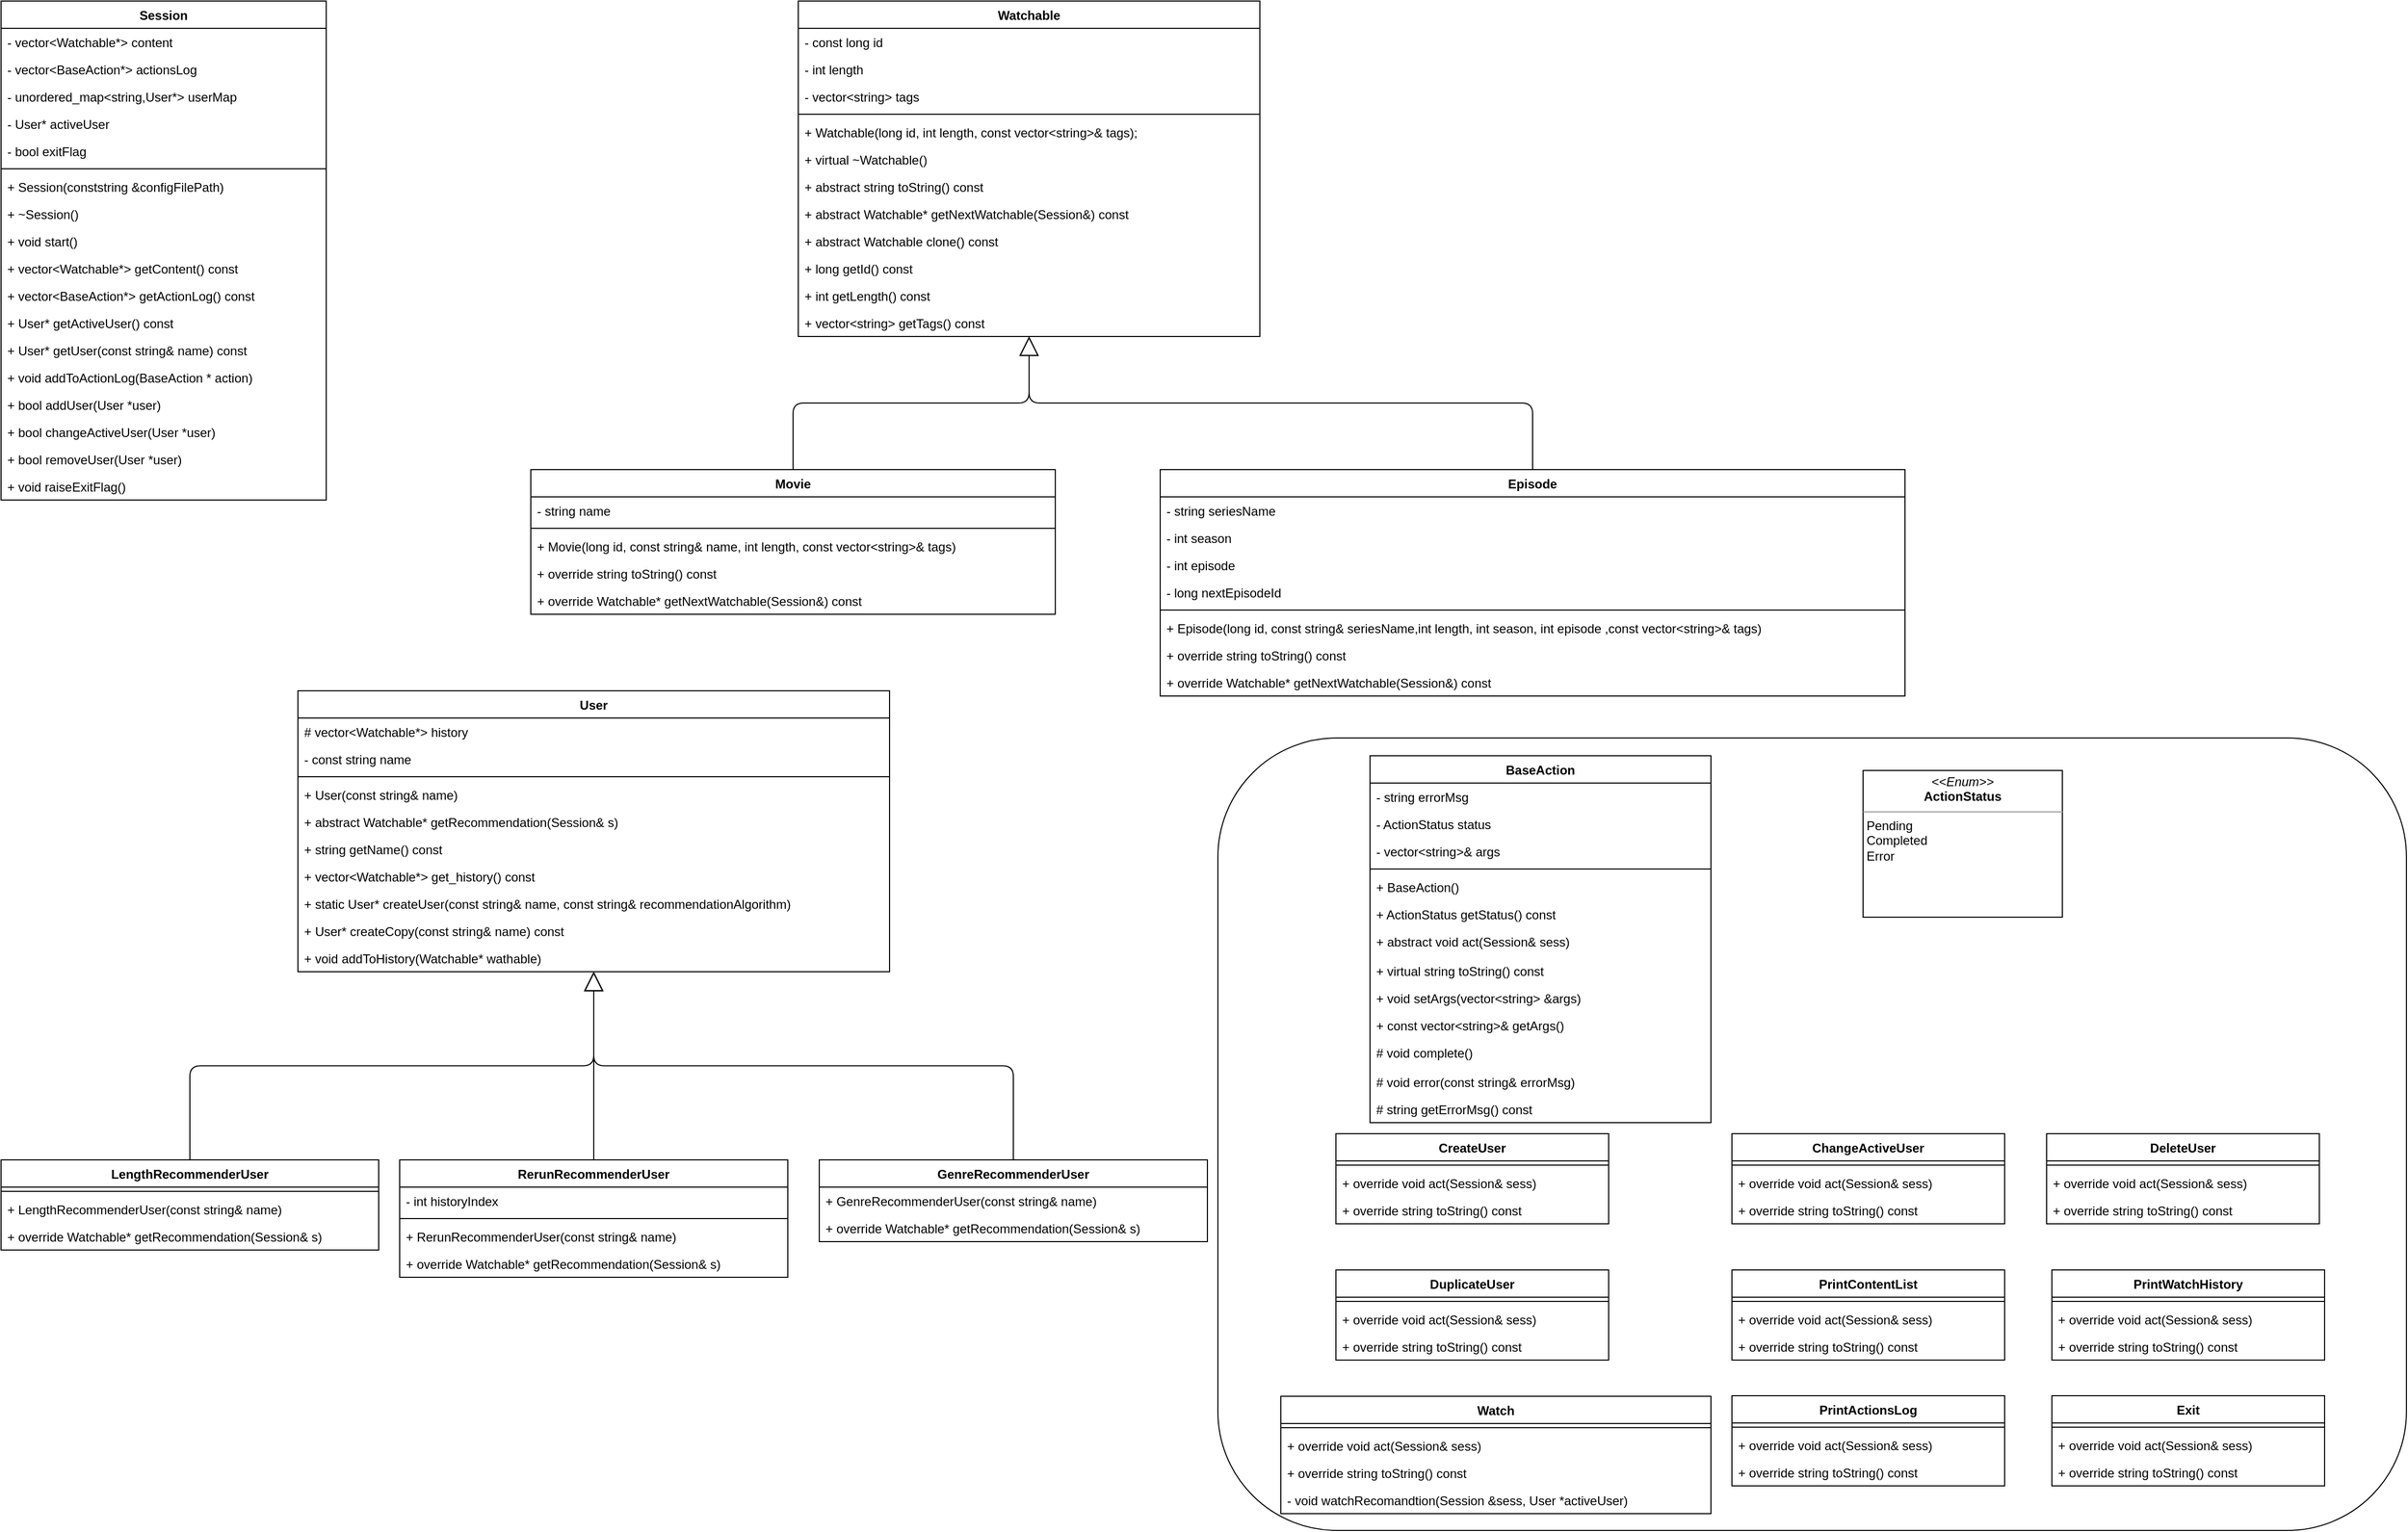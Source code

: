 <mxfile version="12.2.9" type="device" pages="1"><diagram id="r32zP4UE7Xf6JJiNhzsM" name="Page-1"><mxGraphModel dx="1138" dy="732" grid="1" gridSize="10" guides="1" tooltips="1" connect="1" arrows="1" fold="1" page="1" pageScale="1" pageWidth="850" pageHeight="1100" math="0" shadow="0"><root><mxCell id="0"/><mxCell id="1" parent="0"/><mxCell id="CN2FNXj3Czze6til57YK-2" value="" style="rounded=1;whiteSpace=wrap;html=1;" parent="1" vertex="1"><mxGeometry x="1500" y="913" width="1133" height="756" as="geometry"/></mxCell><mxCell id="CN2FNXj3Czze6til57YK-3" value="Session" style="swimlane;fontStyle=1;align=center;verticalAlign=top;childLayout=stackLayout;horizontal=1;startSize=26;horizontalStack=0;resizeParent=1;resizeParentMax=0;resizeLast=0;collapsible=1;marginBottom=0;" parent="1" vertex="1"><mxGeometry x="340" y="210" width="310" height="476" as="geometry"/></mxCell><mxCell id="CN2FNXj3Czze6til57YK-4" value="- vector&lt;Watchable*&gt; content" style="text;strokeColor=none;fillColor=none;align=left;verticalAlign=top;spacingLeft=4;spacingRight=4;overflow=hidden;rotatable=0;points=[[0,0.5],[1,0.5]];portConstraint=eastwest;" parent="CN2FNXj3Czze6til57YK-3" vertex="1"><mxGeometry y="26" width="310" height="26" as="geometry"/></mxCell><mxCell id="CN2FNXj3Czze6til57YK-5" value="- vector&lt;BaseAction*&gt; actionsLog" style="text;strokeColor=none;fillColor=none;align=left;verticalAlign=top;spacingLeft=4;spacingRight=4;overflow=hidden;rotatable=0;points=[[0,0.5],[1,0.5]];portConstraint=eastwest;" parent="CN2FNXj3Czze6til57YK-3" vertex="1"><mxGeometry y="52" width="310" height="26" as="geometry"/></mxCell><mxCell id="CN2FNXj3Czze6til57YK-6" value="- unordered_map&lt;string,User*&gt; userMap" style="text;strokeColor=none;fillColor=none;align=left;verticalAlign=top;spacingLeft=4;spacingRight=4;overflow=hidden;rotatable=0;points=[[0,0.5],[1,0.5]];portConstraint=eastwest;" parent="CN2FNXj3Czze6til57YK-3" vertex="1"><mxGeometry y="78" width="310" height="26" as="geometry"/></mxCell><mxCell id="CN2FNXj3Czze6til57YK-7" value="- User* activeUser" style="text;strokeColor=none;fillColor=none;align=left;verticalAlign=top;spacingLeft=4;spacingRight=4;overflow=hidden;rotatable=0;points=[[0,0.5],[1,0.5]];portConstraint=eastwest;" parent="CN2FNXj3Czze6til57YK-3" vertex="1"><mxGeometry y="104" width="310" height="26" as="geometry"/></mxCell><mxCell id="CN2FNXj3Czze6til57YK-8" value="- bool exitFlag" style="text;strokeColor=none;fillColor=none;align=left;verticalAlign=top;spacingLeft=4;spacingRight=4;overflow=hidden;rotatable=0;points=[[0,0.5],[1,0.5]];portConstraint=eastwest;" parent="CN2FNXj3Czze6til57YK-3" vertex="1"><mxGeometry y="130" width="310" height="26" as="geometry"/></mxCell><mxCell id="CN2FNXj3Czze6til57YK-9" value="" style="line;strokeWidth=1;fillColor=none;align=left;verticalAlign=middle;spacingTop=-1;spacingLeft=3;spacingRight=3;rotatable=0;labelPosition=right;points=[];portConstraint=eastwest;" parent="CN2FNXj3Czze6til57YK-3" vertex="1"><mxGeometry y="156" width="310" height="8" as="geometry"/></mxCell><mxCell id="CN2FNXj3Czze6til57YK-10" value="+ Session(conststring &amp;configFilePath)" style="text;strokeColor=none;fillColor=none;align=left;verticalAlign=top;spacingLeft=4;spacingRight=4;overflow=hidden;rotatable=0;points=[[0,0.5],[1,0.5]];portConstraint=eastwest;" parent="CN2FNXj3Czze6til57YK-3" vertex="1"><mxGeometry y="164" width="310" height="26" as="geometry"/></mxCell><mxCell id="CN2FNXj3Czze6til57YK-11" value="+ ~Session()" style="text;strokeColor=none;fillColor=none;align=left;verticalAlign=top;spacingLeft=4;spacingRight=4;overflow=hidden;rotatable=0;points=[[0,0.5],[1,0.5]];portConstraint=eastwest;" parent="CN2FNXj3Czze6til57YK-3" vertex="1"><mxGeometry y="190" width="310" height="26" as="geometry"/></mxCell><mxCell id="CN2FNXj3Czze6til57YK-12" value="+ void start()" style="text;strokeColor=none;fillColor=none;align=left;verticalAlign=top;spacingLeft=4;spacingRight=4;overflow=hidden;rotatable=0;points=[[0,0.5],[1,0.5]];portConstraint=eastwest;" parent="CN2FNXj3Czze6til57YK-3" vertex="1"><mxGeometry y="216" width="310" height="26" as="geometry"/></mxCell><mxCell id="CN2FNXj3Czze6til57YK-13" value="+ vector&lt;Watchable*&gt; getContent() const" style="text;strokeColor=none;fillColor=none;align=left;verticalAlign=top;spacingLeft=4;spacingRight=4;overflow=hidden;rotatable=0;points=[[0,0.5],[1,0.5]];portConstraint=eastwest;" parent="CN2FNXj3Czze6til57YK-3" vertex="1"><mxGeometry y="242" width="310" height="26" as="geometry"/></mxCell><mxCell id="CN2FNXj3Czze6til57YK-14" value="+ vector&lt;BaseAction*&gt; getActionLog() const" style="text;strokeColor=none;fillColor=none;align=left;verticalAlign=top;spacingLeft=4;spacingRight=4;overflow=hidden;rotatable=0;points=[[0,0.5],[1,0.5]];portConstraint=eastwest;" parent="CN2FNXj3Czze6til57YK-3" vertex="1"><mxGeometry y="268" width="310" height="26" as="geometry"/></mxCell><mxCell id="CN2FNXj3Czze6til57YK-15" value="+ User* getActiveUser() const" style="text;strokeColor=none;fillColor=none;align=left;verticalAlign=top;spacingLeft=4;spacingRight=4;overflow=hidden;rotatable=0;points=[[0,0.5],[1,0.5]];portConstraint=eastwest;" parent="CN2FNXj3Czze6til57YK-3" vertex="1"><mxGeometry y="294" width="310" height="26" as="geometry"/></mxCell><mxCell id="CN2FNXj3Czze6til57YK-16" value="+ User* getUser(const string&amp; name) const" style="text;strokeColor=none;fillColor=none;align=left;verticalAlign=top;spacingLeft=4;spacingRight=4;overflow=hidden;rotatable=0;points=[[0,0.5],[1,0.5]];portConstraint=eastwest;" parent="CN2FNXj3Czze6til57YK-3" vertex="1"><mxGeometry y="320" width="310" height="26" as="geometry"/></mxCell><mxCell id="CN2FNXj3Czze6til57YK-133" value="+ void addToActionLog(BaseAction * action)" style="text;strokeColor=none;fillColor=none;align=left;verticalAlign=top;spacingLeft=4;spacingRight=4;overflow=hidden;rotatable=0;points=[[0,0.5],[1,0.5]];portConstraint=eastwest;" parent="CN2FNXj3Czze6til57YK-3" vertex="1"><mxGeometry y="346" width="310" height="26" as="geometry"/></mxCell><mxCell id="CN2FNXj3Czze6til57YK-17" value="+ bool addUser(User *user)" style="text;strokeColor=none;fillColor=none;align=left;verticalAlign=top;spacingLeft=4;spacingRight=4;overflow=hidden;rotatable=0;points=[[0,0.5],[1,0.5]];portConstraint=eastwest;" parent="CN2FNXj3Czze6til57YK-3" vertex="1"><mxGeometry y="372" width="310" height="26" as="geometry"/></mxCell><mxCell id="CN2FNXj3Czze6til57YK-18" value="+ bool changeActiveUser(User *user)" style="text;strokeColor=none;fillColor=none;align=left;verticalAlign=top;spacingLeft=4;spacingRight=4;overflow=hidden;rotatable=0;points=[[0,0.5],[1,0.5]];portConstraint=eastwest;" parent="CN2FNXj3Czze6til57YK-3" vertex="1"><mxGeometry y="398" width="310" height="26" as="geometry"/></mxCell><mxCell id="CN2FNXj3Czze6til57YK-19" value="+ bool removeUser(User *user)" style="text;strokeColor=none;fillColor=none;align=left;verticalAlign=top;spacingLeft=4;spacingRight=4;overflow=hidden;rotatable=0;points=[[0,0.5],[1,0.5]];portConstraint=eastwest;" parent="CN2FNXj3Czze6til57YK-3" vertex="1"><mxGeometry y="424" width="310" height="26" as="geometry"/></mxCell><mxCell id="CN2FNXj3Czze6til57YK-20" value="+ void raiseExitFlag()" style="text;strokeColor=none;fillColor=none;align=left;verticalAlign=top;spacingLeft=4;spacingRight=4;overflow=hidden;rotatable=0;points=[[0,0.5],[1,0.5]];portConstraint=eastwest;" parent="CN2FNXj3Czze6til57YK-3" vertex="1"><mxGeometry y="450" width="310" height="26" as="geometry"/></mxCell><mxCell id="CN2FNXj3Czze6til57YK-21" value="Watchable" style="swimlane;fontStyle=1;align=center;verticalAlign=top;childLayout=stackLayout;horizontal=1;startSize=26;horizontalStack=0;resizeParent=1;resizeParentMax=0;resizeLast=0;collapsible=1;marginBottom=0;" parent="1" vertex="1"><mxGeometry x="1100" y="210" width="440" height="320" as="geometry"/></mxCell><mxCell id="CN2FNXj3Czze6til57YK-22" value="- const long id" style="text;strokeColor=none;fillColor=none;align=left;verticalAlign=top;spacingLeft=4;spacingRight=4;overflow=hidden;rotatable=0;points=[[0,0.5],[1,0.5]];portConstraint=eastwest;" parent="CN2FNXj3Czze6til57YK-21" vertex="1"><mxGeometry y="26" width="440" height="26" as="geometry"/></mxCell><mxCell id="CN2FNXj3Czze6til57YK-23" value="- int length" style="text;strokeColor=none;fillColor=none;align=left;verticalAlign=top;spacingLeft=4;spacingRight=4;overflow=hidden;rotatable=0;points=[[0,0.5],[1,0.5]];portConstraint=eastwest;" parent="CN2FNXj3Czze6til57YK-21" vertex="1"><mxGeometry y="52" width="440" height="26" as="geometry"/></mxCell><mxCell id="CN2FNXj3Czze6til57YK-24" value="- vector&lt;string&gt; tags" style="text;strokeColor=none;fillColor=none;align=left;verticalAlign=top;spacingLeft=4;spacingRight=4;overflow=hidden;rotatable=0;points=[[0,0.5],[1,0.5]];portConstraint=eastwest;" parent="CN2FNXj3Czze6til57YK-21" vertex="1"><mxGeometry y="78" width="440" height="26" as="geometry"/></mxCell><mxCell id="CN2FNXj3Czze6til57YK-25" value="" style="line;strokeWidth=1;fillColor=none;align=left;verticalAlign=middle;spacingTop=-1;spacingLeft=3;spacingRight=3;rotatable=0;labelPosition=right;points=[];portConstraint=eastwest;" parent="CN2FNXj3Czze6til57YK-21" vertex="1"><mxGeometry y="104" width="440" height="8" as="geometry"/></mxCell><mxCell id="CN2FNXj3Czze6til57YK-26" value="+ Watchable(long id, int length, const vector&lt;string&gt;&amp; tags);" style="text;strokeColor=none;fillColor=none;align=left;verticalAlign=top;spacingLeft=4;spacingRight=4;overflow=hidden;rotatable=0;points=[[0,0.5],[1,0.5]];portConstraint=eastwest;" parent="CN2FNXj3Czze6til57YK-21" vertex="1"><mxGeometry y="112" width="440" height="26" as="geometry"/></mxCell><mxCell id="CN2FNXj3Czze6til57YK-27" value="+ virtual ~Watchable()" style="text;strokeColor=none;fillColor=none;align=left;verticalAlign=top;spacingLeft=4;spacingRight=4;overflow=hidden;rotatable=0;points=[[0,0.5],[1,0.5]];portConstraint=eastwest;" parent="CN2FNXj3Czze6til57YK-21" vertex="1"><mxGeometry y="138" width="440" height="26" as="geometry"/></mxCell><mxCell id="CN2FNXj3Czze6til57YK-28" value="+ abstract string toString() const" style="text;strokeColor=none;fillColor=none;align=left;verticalAlign=top;spacingLeft=4;spacingRight=4;overflow=hidden;rotatable=0;points=[[0,0.5],[1,0.5]];portConstraint=eastwest;" parent="CN2FNXj3Czze6til57YK-21" vertex="1"><mxGeometry y="164" width="440" height="26" as="geometry"/></mxCell><mxCell id="CN2FNXj3Czze6til57YK-29" value="+ abstract Watchable* getNextWatchable(Session&amp;) const" style="text;strokeColor=none;fillColor=none;align=left;verticalAlign=top;spacingLeft=4;spacingRight=4;overflow=hidden;rotatable=0;points=[[0,0.5],[1,0.5]];portConstraint=eastwest;" parent="CN2FNXj3Czze6til57YK-21" vertex="1"><mxGeometry y="190" width="440" height="26" as="geometry"/></mxCell><mxCell id="garERa3zvdODoN-txCcl-1" value="+ abstract Watchable clone() const" style="text;strokeColor=none;fillColor=none;align=left;verticalAlign=top;spacingLeft=4;spacingRight=4;overflow=hidden;rotatable=0;points=[[0,0.5],[1,0.5]];portConstraint=eastwest;" vertex="1" parent="CN2FNXj3Czze6til57YK-21"><mxGeometry y="216" width="440" height="26" as="geometry"/></mxCell><mxCell id="CN2FNXj3Czze6til57YK-30" value="+ long getId() const" style="text;strokeColor=none;fillColor=none;align=left;verticalAlign=top;spacingLeft=4;spacingRight=4;overflow=hidden;rotatable=0;points=[[0,0.5],[1,0.5]];portConstraint=eastwest;" parent="CN2FNXj3Czze6til57YK-21" vertex="1"><mxGeometry y="242" width="440" height="26" as="geometry"/></mxCell><mxCell id="CN2FNXj3Czze6til57YK-31" value="+ int getLength() const" style="text;strokeColor=none;fillColor=none;align=left;verticalAlign=top;spacingLeft=4;spacingRight=4;overflow=hidden;rotatable=0;points=[[0,0.5],[1,0.5]];portConstraint=eastwest;" parent="CN2FNXj3Czze6til57YK-21" vertex="1"><mxGeometry y="268" width="440" height="26" as="geometry"/></mxCell><mxCell id="CN2FNXj3Czze6til57YK-32" value="+ vector&lt;string&gt; getTags() const" style="text;strokeColor=none;fillColor=none;align=left;verticalAlign=top;spacingLeft=4;spacingRight=4;overflow=hidden;rotatable=0;points=[[0,0.5],[1,0.5]];portConstraint=eastwest;" parent="CN2FNXj3Czze6til57YK-21" vertex="1"><mxGeometry y="294" width="440" height="26" as="geometry"/></mxCell><mxCell id="CN2FNXj3Czze6til57YK-33" value="Movie" style="swimlane;fontStyle=1;align=center;verticalAlign=top;childLayout=stackLayout;horizontal=1;startSize=26;horizontalStack=0;resizeParent=1;resizeParentMax=0;resizeLast=0;collapsible=1;marginBottom=0;" parent="1" vertex="1"><mxGeometry x="845" y="657" width="500" height="138" as="geometry"/></mxCell><mxCell id="CN2FNXj3Czze6til57YK-34" value="- string name" style="text;strokeColor=none;fillColor=none;align=left;verticalAlign=top;spacingLeft=4;spacingRight=4;overflow=hidden;rotatable=0;points=[[0,0.5],[1,0.5]];portConstraint=eastwest;" parent="CN2FNXj3Czze6til57YK-33" vertex="1"><mxGeometry y="26" width="500" height="26" as="geometry"/></mxCell><mxCell id="CN2FNXj3Czze6til57YK-35" value="" style="line;strokeWidth=1;fillColor=none;align=left;verticalAlign=middle;spacingTop=-1;spacingLeft=3;spacingRight=3;rotatable=0;labelPosition=right;points=[];portConstraint=eastwest;" parent="CN2FNXj3Czze6til57YK-33" vertex="1"><mxGeometry y="52" width="500" height="8" as="geometry"/></mxCell><mxCell id="CN2FNXj3Czze6til57YK-36" value="+ Movie(long id, const string&amp; name, int length, const vector&lt;string&gt;&amp; tags)" style="text;strokeColor=none;fillColor=none;align=left;verticalAlign=top;spacingLeft=4;spacingRight=4;overflow=hidden;rotatable=0;points=[[0,0.5],[1,0.5]];portConstraint=eastwest;" parent="CN2FNXj3Czze6til57YK-33" vertex="1"><mxGeometry y="60" width="500" height="26" as="geometry"/></mxCell><mxCell id="CN2FNXj3Czze6til57YK-37" value="+ override string toString() const" style="text;strokeColor=none;fillColor=none;align=left;verticalAlign=top;spacingLeft=4;spacingRight=4;overflow=hidden;rotatable=0;points=[[0,0.5],[1,0.5]];portConstraint=eastwest;" parent="CN2FNXj3Czze6til57YK-33" vertex="1"><mxGeometry y="86" width="500" height="26" as="geometry"/></mxCell><mxCell id="CN2FNXj3Czze6til57YK-38" value="+ override Watchable* getNextWatchable(Session&amp;) const" style="text;strokeColor=none;fillColor=none;align=left;verticalAlign=top;spacingLeft=4;spacingRight=4;overflow=hidden;rotatable=0;points=[[0,0.5],[1,0.5]];portConstraint=eastwest;" parent="CN2FNXj3Czze6til57YK-33" vertex="1"><mxGeometry y="112" width="500" height="26" as="geometry"/></mxCell><mxCell id="CN2FNXj3Czze6til57YK-39" value="" style="endArrow=block;endSize=16;endFill=0;html=1;exitX=0.5;exitY=0;exitDx=0;exitDy=0;entryX=0.5;entryY=1;entryDx=0;entryDy=0;edgeStyle=orthogonalEdgeStyle;" parent="1" source="CN2FNXj3Czze6til57YK-33" target="CN2FNXj3Czze6til57YK-21" edge="1"><mxGeometry width="160" relative="1" as="geometry"><mxPoint x="910" y="400" as="sourcePoint"/><mxPoint x="1070" y="400" as="targetPoint"/></mxGeometry></mxCell><mxCell id="CN2FNXj3Czze6til57YK-40" value="Episode" style="swimlane;fontStyle=1;align=center;verticalAlign=top;childLayout=stackLayout;horizontal=1;startSize=26;horizontalStack=0;resizeParent=1;resizeParentMax=0;resizeLast=0;collapsible=1;marginBottom=0;" parent="1" vertex="1"><mxGeometry x="1445" y="657" width="710" height="216" as="geometry"/></mxCell><mxCell id="CN2FNXj3Czze6til57YK-41" value="- string seriesName" style="text;strokeColor=none;fillColor=none;align=left;verticalAlign=top;spacingLeft=4;spacingRight=4;overflow=hidden;rotatable=0;points=[[0,0.5],[1,0.5]];portConstraint=eastwest;" parent="CN2FNXj3Czze6til57YK-40" vertex="1"><mxGeometry y="26" width="710" height="26" as="geometry"/></mxCell><mxCell id="CN2FNXj3Czze6til57YK-42" value="- int season" style="text;strokeColor=none;fillColor=none;align=left;verticalAlign=top;spacingLeft=4;spacingRight=4;overflow=hidden;rotatable=0;points=[[0,0.5],[1,0.5]];portConstraint=eastwest;" parent="CN2FNXj3Czze6til57YK-40" vertex="1"><mxGeometry y="52" width="710" height="26" as="geometry"/></mxCell><mxCell id="CN2FNXj3Czze6til57YK-43" value="- int episode" style="text;strokeColor=none;fillColor=none;align=left;verticalAlign=top;spacingLeft=4;spacingRight=4;overflow=hidden;rotatable=0;points=[[0,0.5],[1,0.5]];portConstraint=eastwest;" parent="CN2FNXj3Czze6til57YK-40" vertex="1"><mxGeometry y="78" width="710" height="26" as="geometry"/></mxCell><mxCell id="CN2FNXj3Czze6til57YK-44" value="- long nextEpisodeId" style="text;strokeColor=none;fillColor=none;align=left;verticalAlign=top;spacingLeft=4;spacingRight=4;overflow=hidden;rotatable=0;points=[[0,0.5],[1,0.5]];portConstraint=eastwest;" parent="CN2FNXj3Czze6til57YK-40" vertex="1"><mxGeometry y="104" width="710" height="26" as="geometry"/></mxCell><mxCell id="CN2FNXj3Czze6til57YK-45" value="" style="line;strokeWidth=1;fillColor=none;align=left;verticalAlign=middle;spacingTop=-1;spacingLeft=3;spacingRight=3;rotatable=0;labelPosition=right;points=[];portConstraint=eastwest;" parent="CN2FNXj3Czze6til57YK-40" vertex="1"><mxGeometry y="130" width="710" height="8" as="geometry"/></mxCell><mxCell id="CN2FNXj3Czze6til57YK-46" value="+ Episode(long id, const string&amp; seriesName,int length, int season, int episode ,const vector&lt;string&gt;&amp; tags)" style="text;strokeColor=none;fillColor=none;align=left;verticalAlign=top;spacingLeft=4;spacingRight=4;overflow=hidden;rotatable=0;points=[[0,0.5],[1,0.5]];portConstraint=eastwest;" parent="CN2FNXj3Czze6til57YK-40" vertex="1"><mxGeometry y="138" width="710" height="26" as="geometry"/></mxCell><mxCell id="CN2FNXj3Czze6til57YK-47" value="+ override string toString() const" style="text;strokeColor=none;fillColor=none;align=left;verticalAlign=top;spacingLeft=4;spacingRight=4;overflow=hidden;rotatable=0;points=[[0,0.5],[1,0.5]];portConstraint=eastwest;" parent="CN2FNXj3Czze6til57YK-40" vertex="1"><mxGeometry y="164" width="710" height="26" as="geometry"/></mxCell><mxCell id="CN2FNXj3Czze6til57YK-48" value="+ override Watchable* getNextWatchable(Session&amp;) const" style="text;strokeColor=none;fillColor=none;align=left;verticalAlign=top;spacingLeft=4;spacingRight=4;overflow=hidden;rotatable=0;points=[[0,0.5],[1,0.5]];portConstraint=eastwest;" parent="CN2FNXj3Czze6til57YK-40" vertex="1"><mxGeometry y="190" width="710" height="26" as="geometry"/></mxCell><mxCell id="CN2FNXj3Czze6til57YK-49" value="" style="endArrow=block;endSize=16;endFill=0;html=1;exitX=0.5;exitY=0;exitDx=0;exitDy=0;entryX=0.5;entryY=1;entryDx=0;entryDy=0;edgeStyle=orthogonalEdgeStyle;" parent="1" source="CN2FNXj3Czze6til57YK-40" target="CN2FNXj3Czze6til57YK-21" edge="1"><mxGeometry width="160" relative="1" as="geometry"><mxPoint x="1409.857" y="484.357" as="sourcePoint"/><mxPoint x="1639.857" y="400.071" as="targetPoint"/></mxGeometry></mxCell><mxCell id="CN2FNXj3Czze6til57YK-50" value="User" style="swimlane;fontStyle=1;align=center;verticalAlign=top;childLayout=stackLayout;horizontal=1;startSize=26;horizontalStack=0;resizeParent=1;resizeParentMax=0;resizeLast=0;collapsible=1;marginBottom=0;" parent="1" vertex="1"><mxGeometry x="623" y="868" width="564" height="268" as="geometry"/></mxCell><mxCell id="CN2FNXj3Czze6til57YK-51" value="# vector&lt;Watchable*&gt; history" style="text;strokeColor=none;fillColor=none;align=left;verticalAlign=top;spacingLeft=4;spacingRight=4;overflow=hidden;rotatable=0;points=[[0,0.5],[1,0.5]];portConstraint=eastwest;" parent="CN2FNXj3Czze6til57YK-50" vertex="1"><mxGeometry y="26" width="564" height="26" as="geometry"/></mxCell><mxCell id="CN2FNXj3Czze6til57YK-52" value="- const string name" style="text;strokeColor=none;fillColor=none;align=left;verticalAlign=top;spacingLeft=4;spacingRight=4;overflow=hidden;rotatable=0;points=[[0,0.5],[1,0.5]];portConstraint=eastwest;" parent="CN2FNXj3Czze6til57YK-50" vertex="1"><mxGeometry y="52" width="564" height="26" as="geometry"/></mxCell><mxCell id="CN2FNXj3Czze6til57YK-53" value="" style="line;strokeWidth=1;fillColor=none;align=left;verticalAlign=middle;spacingTop=-1;spacingLeft=3;spacingRight=3;rotatable=0;labelPosition=right;points=[];portConstraint=eastwest;" parent="CN2FNXj3Czze6til57YK-50" vertex="1"><mxGeometry y="78" width="564" height="8" as="geometry"/></mxCell><mxCell id="CN2FNXj3Czze6til57YK-54" value="+ User(const string&amp; name)" style="text;strokeColor=none;fillColor=none;align=left;verticalAlign=top;spacingLeft=4;spacingRight=4;overflow=hidden;rotatable=0;points=[[0,0.5],[1,0.5]];portConstraint=eastwest;" parent="CN2FNXj3Czze6til57YK-50" vertex="1"><mxGeometry y="86" width="564" height="26" as="geometry"/></mxCell><mxCell id="CN2FNXj3Czze6til57YK-55" value="+ abstract Watchable* getRecommendation(Session&amp; s)" style="text;strokeColor=none;fillColor=none;align=left;verticalAlign=top;spacingLeft=4;spacingRight=4;overflow=hidden;rotatable=0;points=[[0,0.5],[1,0.5]];portConstraint=eastwest;" parent="CN2FNXj3Czze6til57YK-50" vertex="1"><mxGeometry y="112" width="564" height="26" as="geometry"/></mxCell><mxCell id="CN2FNXj3Czze6til57YK-56" value="+ string getName() const" style="text;strokeColor=none;fillColor=none;align=left;verticalAlign=top;spacingLeft=4;spacingRight=4;overflow=hidden;rotatable=0;points=[[0,0.5],[1,0.5]];portConstraint=eastwest;" parent="CN2FNXj3Czze6til57YK-50" vertex="1"><mxGeometry y="138" width="564" height="26" as="geometry"/></mxCell><mxCell id="CN2FNXj3Czze6til57YK-57" value="+ vector&lt;Watchable*&gt; get_history() const" style="text;strokeColor=none;fillColor=none;align=left;verticalAlign=top;spacingLeft=4;spacingRight=4;overflow=hidden;rotatable=0;points=[[0,0.5],[1,0.5]];portConstraint=eastwest;" parent="CN2FNXj3Czze6til57YK-50" vertex="1"><mxGeometry y="164" width="564" height="26" as="geometry"/></mxCell><mxCell id="CN2FNXj3Czze6til57YK-58" value="+ static User* createUser(const string&amp; name, const string&amp; recommendationAlgorithm)" style="text;strokeColor=none;fillColor=none;align=left;verticalAlign=top;spacingLeft=4;spacingRight=4;overflow=hidden;rotatable=0;points=[[0,0.5],[1,0.5]];portConstraint=eastwest;" parent="CN2FNXj3Czze6til57YK-50" vertex="1"><mxGeometry y="190" width="564" height="26" as="geometry"/></mxCell><mxCell id="CN2FNXj3Czze6til57YK-59" value="+ User* createCopy(const string&amp; name) const" style="text;strokeColor=none;fillColor=none;align=left;verticalAlign=top;spacingLeft=4;spacingRight=4;overflow=hidden;rotatable=0;points=[[0,0.5],[1,0.5]];portConstraint=eastwest;" parent="CN2FNXj3Czze6til57YK-50" vertex="1"><mxGeometry y="216" width="564" height="26" as="geometry"/></mxCell><mxCell id="CN2FNXj3Czze6til57YK-60" value="+ void addToHistory(Watchable* wathable)" style="text;strokeColor=none;fillColor=none;align=left;verticalAlign=top;spacingLeft=4;spacingRight=4;overflow=hidden;rotatable=0;points=[[0,0.5],[1,0.5]];portConstraint=eastwest;" parent="CN2FNXj3Czze6til57YK-50" vertex="1"><mxGeometry y="242" width="564" height="26" as="geometry"/></mxCell><mxCell id="CN2FNXj3Czze6til57YK-61" value="LengthRecommenderUser" style="swimlane;fontStyle=1;align=center;verticalAlign=top;childLayout=stackLayout;horizontal=1;startSize=26;horizontalStack=0;resizeParent=1;resizeParentMax=0;resizeLast=0;collapsible=1;marginBottom=0;" parent="1" vertex="1"><mxGeometry x="340" y="1315.5" width="360" height="86" as="geometry"/></mxCell><mxCell id="CN2FNXj3Czze6til57YK-62" value="" style="line;strokeWidth=1;fillColor=none;align=left;verticalAlign=middle;spacingTop=-1;spacingLeft=3;spacingRight=3;rotatable=0;labelPosition=right;points=[];portConstraint=eastwest;" parent="CN2FNXj3Czze6til57YK-61" vertex="1"><mxGeometry y="26" width="360" height="8" as="geometry"/></mxCell><mxCell id="CN2FNXj3Czze6til57YK-63" value="+ LengthRecommenderUser(const string&amp; name)" style="text;strokeColor=none;fillColor=none;align=left;verticalAlign=top;spacingLeft=4;spacingRight=4;overflow=hidden;rotatable=0;points=[[0,0.5],[1,0.5]];portConstraint=eastwest;" parent="CN2FNXj3Czze6til57YK-61" vertex="1"><mxGeometry y="34" width="360" height="26" as="geometry"/></mxCell><mxCell id="CN2FNXj3Czze6til57YK-64" value="+ override Watchable* getRecommendation(Session&amp; s)" style="text;strokeColor=none;fillColor=none;align=left;verticalAlign=top;spacingLeft=4;spacingRight=4;overflow=hidden;rotatable=0;points=[[0,0.5],[1,0.5]];portConstraint=eastwest;" parent="CN2FNXj3Czze6til57YK-61" vertex="1"><mxGeometry y="60" width="360" height="26" as="geometry"/></mxCell><mxCell id="CN2FNXj3Czze6til57YK-65" value="" style="endArrow=block;endSize=16;endFill=0;html=1;edgeStyle=orthogonalEdgeStyle;exitX=0.5;exitY=0;exitDx=0;exitDy=0;entryX=0.5;entryY=1;entryDx=0;entryDy=0;" parent="1" source="CN2FNXj3Czze6til57YK-61" target="CN2FNXj3Czze6til57YK-50" edge="1"><mxGeometry width="160" relative="1" as="geometry"><mxPoint x="590" y="1070" as="sourcePoint"/><mxPoint x="750" y="1070" as="targetPoint"/></mxGeometry></mxCell><mxCell id="CN2FNXj3Czze6til57YK-66" value="RerunRecommenderUser" style="swimlane;fontStyle=1;align=center;verticalAlign=top;childLayout=stackLayout;horizontal=1;startSize=26;horizontalStack=0;resizeParent=1;resizeParentMax=0;resizeLast=0;collapsible=1;marginBottom=0;" parent="1" vertex="1"><mxGeometry x="720" y="1315.5" width="370" height="112" as="geometry"/></mxCell><mxCell id="CN2FNXj3Czze6til57YK-67" value="- int historyIndex" style="text;strokeColor=none;fillColor=none;align=left;verticalAlign=top;spacingLeft=4;spacingRight=4;overflow=hidden;rotatable=0;points=[[0,0.5],[1,0.5]];portConstraint=eastwest;" parent="CN2FNXj3Czze6til57YK-66" vertex="1"><mxGeometry y="26" width="370" height="26" as="geometry"/></mxCell><mxCell id="CN2FNXj3Czze6til57YK-68" value="" style="line;strokeWidth=1;fillColor=none;align=left;verticalAlign=middle;spacingTop=-1;spacingLeft=3;spacingRight=3;rotatable=0;labelPosition=right;points=[];portConstraint=eastwest;" parent="CN2FNXj3Czze6til57YK-66" vertex="1"><mxGeometry y="52" width="370" height="8" as="geometry"/></mxCell><mxCell id="CN2FNXj3Czze6til57YK-69" value="+ RerunRecommenderUser(const string&amp; name)" style="text;strokeColor=none;fillColor=none;align=left;verticalAlign=top;spacingLeft=4;spacingRight=4;overflow=hidden;rotatable=0;points=[[0,0.5],[1,0.5]];portConstraint=eastwest;" parent="CN2FNXj3Czze6til57YK-66" vertex="1"><mxGeometry y="60" width="370" height="26" as="geometry"/></mxCell><mxCell id="CN2FNXj3Czze6til57YK-70" value="+ override Watchable* getRecommendation(Session&amp; s)" style="text;strokeColor=none;fillColor=none;align=left;verticalAlign=top;spacingLeft=4;spacingRight=4;overflow=hidden;rotatable=0;points=[[0,0.5],[1,0.5]];portConstraint=eastwest;" parent="CN2FNXj3Czze6til57YK-66" vertex="1"><mxGeometry y="86" width="370" height="26" as="geometry"/></mxCell><mxCell id="CN2FNXj3Czze6til57YK-71" value="GenreRecommenderUser" style="swimlane;fontStyle=1;align=center;verticalAlign=top;childLayout=stackLayout;horizontal=1;startSize=26;horizontalStack=0;resizeParent=1;resizeParentMax=0;resizeLast=0;collapsible=1;marginBottom=0;" parent="1" vertex="1"><mxGeometry x="1120" y="1315.5" width="370" height="78" as="geometry"/></mxCell><mxCell id="CN2FNXj3Czze6til57YK-72" value="+ GenreRecommenderUser(const string&amp; name)" style="text;strokeColor=none;fillColor=none;align=left;verticalAlign=top;spacingLeft=4;spacingRight=4;overflow=hidden;rotatable=0;points=[[0,0.5],[1,0.5]];portConstraint=eastwest;" parent="CN2FNXj3Czze6til57YK-71" vertex="1"><mxGeometry y="26" width="370" height="26" as="geometry"/></mxCell><mxCell id="CN2FNXj3Czze6til57YK-73" value="+ override Watchable* getRecommendation(Session&amp; s)" style="text;strokeColor=none;fillColor=none;align=left;verticalAlign=top;spacingLeft=4;spacingRight=4;overflow=hidden;rotatable=0;points=[[0,0.5],[1,0.5]];portConstraint=eastwest;" parent="CN2FNXj3Czze6til57YK-71" vertex="1"><mxGeometry y="52" width="370" height="26" as="geometry"/></mxCell><mxCell id="CN2FNXj3Czze6til57YK-74" value="" style="endArrow=block;endSize=16;endFill=0;html=1;exitX=0.5;exitY=0;exitDx=0;exitDy=0;entryX=0.5;entryY=1;entryDx=0;entryDy=0;edgeStyle=orthogonalEdgeStyle;" parent="1" source="CN2FNXj3Czze6til57YK-66" target="CN2FNXj3Czze6til57YK-50" edge="1"><mxGeometry width="160" relative="1" as="geometry"><mxPoint x="1020" y="1080" as="sourcePoint"/><mxPoint x="1180" y="1080" as="targetPoint"/></mxGeometry></mxCell><mxCell id="CN2FNXj3Czze6til57YK-75" value="" style="endArrow=block;endSize=16;endFill=0;html=1;exitX=0.5;exitY=0;exitDx=0;exitDy=0;entryX=0.5;entryY=1;entryDx=0;entryDy=0;edgeStyle=orthogonalEdgeStyle;" parent="1" source="CN2FNXj3Czze6til57YK-71" target="CN2FNXj3Czze6til57YK-50" edge="1"><mxGeometry width="160" relative="1" as="geometry"><mxPoint x="1245.118" y="1110.088" as="sourcePoint"/><mxPoint x="1209.824" y="1030.088" as="targetPoint"/></mxGeometry></mxCell><mxCell id="CN2FNXj3Czze6til57YK-76" value="BaseAction" style="swimlane;fontStyle=1;align=center;verticalAlign=top;childLayout=stackLayout;horizontal=1;startSize=26;horizontalStack=0;resizeParent=1;resizeParentMax=0;resizeLast=0;collapsible=1;marginBottom=0;" parent="1" vertex="1"><mxGeometry x="1645" y="930" width="325" height="350" as="geometry"/></mxCell><mxCell id="CN2FNXj3Czze6til57YK-77" value="- string errorMsg" style="text;strokeColor=none;fillColor=none;align=left;verticalAlign=top;spacingLeft=4;spacingRight=4;overflow=hidden;rotatable=0;points=[[0,0.5],[1,0.5]];portConstraint=eastwest;" parent="CN2FNXj3Czze6til57YK-76" vertex="1"><mxGeometry y="26" width="325" height="26" as="geometry"/></mxCell><mxCell id="CN2FNXj3Czze6til57YK-78" value="- ActionStatus status" style="text;strokeColor=none;fillColor=none;align=left;verticalAlign=top;spacingLeft=4;spacingRight=4;overflow=hidden;rotatable=0;points=[[0,0.5],[1,0.5]];portConstraint=eastwest;" parent="CN2FNXj3Czze6til57YK-76" vertex="1"><mxGeometry y="52" width="325" height="26" as="geometry"/></mxCell><mxCell id="CN2FNXj3Czze6til57YK-79" value="- vector&lt;string&gt;&amp; args" style="text;strokeColor=none;fillColor=none;align=left;verticalAlign=top;spacingLeft=4;spacingRight=4;overflow=hidden;rotatable=0;points=[[0,0.5],[1,0.5]];portConstraint=eastwest;" parent="CN2FNXj3Czze6til57YK-76" vertex="1"><mxGeometry y="78" width="325" height="26" as="geometry"/></mxCell><mxCell id="CN2FNXj3Czze6til57YK-80" value="" style="line;strokeWidth=1;fillColor=none;align=left;verticalAlign=middle;spacingTop=-1;spacingLeft=3;spacingRight=3;rotatable=0;labelPosition=right;points=[];portConstraint=eastwest;" parent="CN2FNXj3Czze6til57YK-76" vertex="1"><mxGeometry y="104" width="325" height="8" as="geometry"/></mxCell><mxCell id="CN2FNXj3Czze6til57YK-81" value="+ BaseAction()" style="text;strokeColor=none;fillColor=none;align=left;verticalAlign=top;spacingLeft=4;spacingRight=4;overflow=hidden;rotatable=0;points=[[0,0.5],[1,0.5]];portConstraint=eastwest;" parent="CN2FNXj3Czze6til57YK-76" vertex="1"><mxGeometry y="112" width="325" height="26" as="geometry"/></mxCell><mxCell id="CN2FNXj3Czze6til57YK-82" value="+ ActionStatus getStatus() const" style="text;strokeColor=none;fillColor=none;align=left;verticalAlign=top;spacingLeft=4;spacingRight=4;overflow=hidden;rotatable=0;points=[[0,0.5],[1,0.5]];portConstraint=eastwest;" parent="CN2FNXj3Czze6til57YK-76" vertex="1"><mxGeometry y="138" width="325" height="26" as="geometry"/></mxCell><mxCell id="CN2FNXj3Czze6til57YK-83" value="+ abstract void act(Session&amp; sess)" style="text;strokeColor=none;fillColor=none;align=left;verticalAlign=top;spacingLeft=4;spacingRight=4;overflow=hidden;rotatable=0;points=[[0,0.5],[1,0.5]];portConstraint=eastwest;" parent="CN2FNXj3Czze6til57YK-76" vertex="1"><mxGeometry y="164" width="325" height="28" as="geometry"/></mxCell><mxCell id="CN2FNXj3Czze6til57YK-84" value="+ virtual string toString() const" style="text;strokeColor=none;fillColor=none;align=left;verticalAlign=top;spacingLeft=4;spacingRight=4;overflow=hidden;rotatable=0;points=[[0,0.5],[1,0.5]];portConstraint=eastwest;" parent="CN2FNXj3Czze6til57YK-76" vertex="1"><mxGeometry y="192" width="325" height="26" as="geometry"/></mxCell><mxCell id="CN2FNXj3Czze6til57YK-85" value="+ void setArgs(vector&lt;string&gt; &amp;args)" style="text;strokeColor=none;fillColor=none;align=left;verticalAlign=top;spacingLeft=4;spacingRight=4;overflow=hidden;rotatable=0;points=[[0,0.5],[1,0.5]];portConstraint=eastwest;" parent="CN2FNXj3Czze6til57YK-76" vertex="1"><mxGeometry y="218" width="325" height="26" as="geometry"/></mxCell><mxCell id="CN2FNXj3Czze6til57YK-86" value="+ const vector&lt;string&gt;&amp; getArgs()" style="text;strokeColor=none;fillColor=none;align=left;verticalAlign=top;spacingLeft=4;spacingRight=4;overflow=hidden;rotatable=0;points=[[0,0.5],[1,0.5]];portConstraint=eastwest;" parent="CN2FNXj3Czze6til57YK-76" vertex="1"><mxGeometry y="244" width="325" height="26" as="geometry"/></mxCell><mxCell id="CN2FNXj3Czze6til57YK-87" value="# void complete()" style="text;strokeColor=none;fillColor=none;align=left;verticalAlign=top;spacingLeft=4;spacingRight=4;overflow=hidden;rotatable=0;points=[[0,0.5],[1,0.5]];portConstraint=eastwest;" parent="CN2FNXj3Czze6til57YK-76" vertex="1"><mxGeometry y="270" width="325" height="28" as="geometry"/></mxCell><mxCell id="CN2FNXj3Czze6til57YK-88" value="# void error(const string&amp; errorMsg)" style="text;strokeColor=none;fillColor=none;align=left;verticalAlign=top;spacingLeft=4;spacingRight=4;overflow=hidden;rotatable=0;points=[[0,0.5],[1,0.5]];portConstraint=eastwest;" parent="CN2FNXj3Czze6til57YK-76" vertex="1"><mxGeometry y="298" width="325" height="26" as="geometry"/></mxCell><mxCell id="CN2FNXj3Czze6til57YK-89" value="# string getErrorMsg() const" style="text;strokeColor=none;fillColor=none;align=left;verticalAlign=top;spacingLeft=4;spacingRight=4;overflow=hidden;rotatable=0;points=[[0,0.5],[1,0.5]];portConstraint=eastwest;" parent="CN2FNXj3Czze6til57YK-76" vertex="1"><mxGeometry y="324" width="325" height="26" as="geometry"/></mxCell><mxCell id="CN2FNXj3Czze6til57YK-90" value="CreateUser" style="swimlane;fontStyle=1;align=center;verticalAlign=top;childLayout=stackLayout;horizontal=1;startSize=26;horizontalStack=0;resizeParent=1;resizeParentMax=0;resizeLast=0;collapsible=1;marginBottom=0;" parent="1" vertex="1"><mxGeometry x="1612.5" y="1290.5" width="260" height="86" as="geometry"/></mxCell><mxCell id="CN2FNXj3Czze6til57YK-91" value="" style="line;strokeWidth=1;fillColor=none;align=left;verticalAlign=middle;spacingTop=-1;spacingLeft=3;spacingRight=3;rotatable=0;labelPosition=right;points=[];portConstraint=eastwest;" parent="CN2FNXj3Czze6til57YK-90" vertex="1"><mxGeometry y="26" width="260" height="8" as="geometry"/></mxCell><mxCell id="CN2FNXj3Czze6til57YK-92" value="+ override void act(Session&amp; sess)" style="text;strokeColor=none;fillColor=none;align=left;verticalAlign=top;spacingLeft=4;spacingRight=4;overflow=hidden;rotatable=0;points=[[0,0.5],[1,0.5]];portConstraint=eastwest;" parent="CN2FNXj3Czze6til57YK-90" vertex="1"><mxGeometry y="34" width="260" height="26" as="geometry"/></mxCell><mxCell id="CN2FNXj3Czze6til57YK-93" value="+ override string toString() const" style="text;strokeColor=none;fillColor=none;align=left;verticalAlign=top;spacingLeft=4;spacingRight=4;overflow=hidden;rotatable=0;points=[[0,0.5],[1,0.5]];portConstraint=eastwest;" parent="CN2FNXj3Czze6til57YK-90" vertex="1"><mxGeometry y="60" width="260" height="26" as="geometry"/></mxCell><mxCell id="CN2FNXj3Czze6til57YK-94" value="ChangeActiveUser" style="swimlane;fontStyle=1;align=center;verticalAlign=top;childLayout=stackLayout;horizontal=1;startSize=26;horizontalStack=0;resizeParent=1;resizeParentMax=0;resizeLast=0;collapsible=1;marginBottom=0;" parent="1" vertex="1"><mxGeometry x="1990" y="1290.5" width="260" height="86" as="geometry"/></mxCell><mxCell id="CN2FNXj3Czze6til57YK-95" value="" style="line;strokeWidth=1;fillColor=none;align=left;verticalAlign=middle;spacingTop=-1;spacingLeft=3;spacingRight=3;rotatable=0;labelPosition=right;points=[];portConstraint=eastwest;" parent="CN2FNXj3Czze6til57YK-94" vertex="1"><mxGeometry y="26" width="260" height="8" as="geometry"/></mxCell><mxCell id="CN2FNXj3Czze6til57YK-96" value="+ override void act(Session&amp; sess)" style="text;strokeColor=none;fillColor=none;align=left;verticalAlign=top;spacingLeft=4;spacingRight=4;overflow=hidden;rotatable=0;points=[[0,0.5],[1,0.5]];portConstraint=eastwest;" parent="CN2FNXj3Czze6til57YK-94" vertex="1"><mxGeometry y="34" width="260" height="26" as="geometry"/></mxCell><mxCell id="CN2FNXj3Czze6til57YK-97" value="+ override string toString() const" style="text;strokeColor=none;fillColor=none;align=left;verticalAlign=top;spacingLeft=4;spacingRight=4;overflow=hidden;rotatable=0;points=[[0,0.5],[1,0.5]];portConstraint=eastwest;" parent="CN2FNXj3Czze6til57YK-94" vertex="1"><mxGeometry y="60" width="260" height="26" as="geometry"/></mxCell><mxCell id="CN2FNXj3Czze6til57YK-98" value="DeleteUser" style="swimlane;fontStyle=1;align=center;verticalAlign=top;childLayout=stackLayout;horizontal=1;startSize=26;horizontalStack=0;resizeParent=1;resizeParentMax=0;resizeLast=0;collapsible=1;marginBottom=0;" parent="1" vertex="1"><mxGeometry x="2290" y="1290.5" width="260" height="86" as="geometry"/></mxCell><mxCell id="CN2FNXj3Czze6til57YK-99" value="" style="line;strokeWidth=1;fillColor=none;align=left;verticalAlign=middle;spacingTop=-1;spacingLeft=3;spacingRight=3;rotatable=0;labelPosition=right;points=[];portConstraint=eastwest;" parent="CN2FNXj3Czze6til57YK-98" vertex="1"><mxGeometry y="26" width="260" height="8" as="geometry"/></mxCell><mxCell id="CN2FNXj3Czze6til57YK-100" value="+ override void act(Session&amp; sess)" style="text;strokeColor=none;fillColor=none;align=left;verticalAlign=top;spacingLeft=4;spacingRight=4;overflow=hidden;rotatable=0;points=[[0,0.5],[1,0.5]];portConstraint=eastwest;" parent="CN2FNXj3Czze6til57YK-98" vertex="1"><mxGeometry y="34" width="260" height="26" as="geometry"/></mxCell><mxCell id="CN2FNXj3Czze6til57YK-101" value="+ override string toString() const" style="text;strokeColor=none;fillColor=none;align=left;verticalAlign=top;spacingLeft=4;spacingRight=4;overflow=hidden;rotatable=0;points=[[0,0.5],[1,0.5]];portConstraint=eastwest;" parent="CN2FNXj3Czze6til57YK-98" vertex="1"><mxGeometry y="60" width="260" height="26" as="geometry"/></mxCell><mxCell id="CN2FNXj3Czze6til57YK-102" value="DuplicateUser" style="swimlane;fontStyle=1;align=center;verticalAlign=top;childLayout=stackLayout;horizontal=1;startSize=26;horizontalStack=0;resizeParent=1;resizeParentMax=0;resizeLast=0;collapsible=1;marginBottom=0;" parent="1" vertex="1"><mxGeometry x="1612.5" y="1420.5" width="260" height="86" as="geometry"/></mxCell><mxCell id="CN2FNXj3Czze6til57YK-103" value="" style="line;strokeWidth=1;fillColor=none;align=left;verticalAlign=middle;spacingTop=-1;spacingLeft=3;spacingRight=3;rotatable=0;labelPosition=right;points=[];portConstraint=eastwest;" parent="CN2FNXj3Czze6til57YK-102" vertex="1"><mxGeometry y="26" width="260" height="8" as="geometry"/></mxCell><mxCell id="CN2FNXj3Czze6til57YK-104" value="+ override void act(Session&amp; sess)" style="text;strokeColor=none;fillColor=none;align=left;verticalAlign=top;spacingLeft=4;spacingRight=4;overflow=hidden;rotatable=0;points=[[0,0.5],[1,0.5]];portConstraint=eastwest;" parent="CN2FNXj3Czze6til57YK-102" vertex="1"><mxGeometry y="34" width="260" height="26" as="geometry"/></mxCell><mxCell id="CN2FNXj3Czze6til57YK-105" value="+ override string toString() const" style="text;strokeColor=none;fillColor=none;align=left;verticalAlign=top;spacingLeft=4;spacingRight=4;overflow=hidden;rotatable=0;points=[[0,0.5],[1,0.5]];portConstraint=eastwest;" parent="CN2FNXj3Czze6til57YK-102" vertex="1"><mxGeometry y="60" width="260" height="26" as="geometry"/></mxCell><mxCell id="CN2FNXj3Czze6til57YK-106" value="PrintContentList" style="swimlane;fontStyle=1;align=center;verticalAlign=top;childLayout=stackLayout;horizontal=1;startSize=26;horizontalStack=0;resizeParent=1;resizeParentMax=0;resizeLast=0;collapsible=1;marginBottom=0;" parent="1" vertex="1"><mxGeometry x="1990" y="1420.5" width="260" height="86" as="geometry"/></mxCell><mxCell id="CN2FNXj3Czze6til57YK-107" value="" style="line;strokeWidth=1;fillColor=none;align=left;verticalAlign=middle;spacingTop=-1;spacingLeft=3;spacingRight=3;rotatable=0;labelPosition=right;points=[];portConstraint=eastwest;" parent="CN2FNXj3Czze6til57YK-106" vertex="1"><mxGeometry y="26" width="260" height="8" as="geometry"/></mxCell><mxCell id="CN2FNXj3Czze6til57YK-108" value="+ override void act(Session&amp; sess)" style="text;strokeColor=none;fillColor=none;align=left;verticalAlign=top;spacingLeft=4;spacingRight=4;overflow=hidden;rotatable=0;points=[[0,0.5],[1,0.5]];portConstraint=eastwest;" parent="CN2FNXj3Czze6til57YK-106" vertex="1"><mxGeometry y="34" width="260" height="26" as="geometry"/></mxCell><mxCell id="CN2FNXj3Czze6til57YK-109" value="+ override string toString() const" style="text;strokeColor=none;fillColor=none;align=left;verticalAlign=top;spacingLeft=4;spacingRight=4;overflow=hidden;rotatable=0;points=[[0,0.5],[1,0.5]];portConstraint=eastwest;" parent="CN2FNXj3Czze6til57YK-106" vertex="1"><mxGeometry y="60" width="260" height="26" as="geometry"/></mxCell><mxCell id="CN2FNXj3Czze6til57YK-110" value="PrintWatchHistory" style="swimlane;fontStyle=1;align=center;verticalAlign=top;childLayout=stackLayout;horizontal=1;startSize=26;horizontalStack=0;resizeParent=1;resizeParentMax=0;resizeLast=0;collapsible=1;marginBottom=0;" parent="1" vertex="1"><mxGeometry x="2295" y="1420.5" width="260" height="86" as="geometry"/></mxCell><mxCell id="CN2FNXj3Czze6til57YK-111" value="" style="line;strokeWidth=1;fillColor=none;align=left;verticalAlign=middle;spacingTop=-1;spacingLeft=3;spacingRight=3;rotatable=0;labelPosition=right;points=[];portConstraint=eastwest;" parent="CN2FNXj3Czze6til57YK-110" vertex="1"><mxGeometry y="26" width="260" height="8" as="geometry"/></mxCell><mxCell id="CN2FNXj3Czze6til57YK-112" value="+ override void act(Session&amp; sess)" style="text;strokeColor=none;fillColor=none;align=left;verticalAlign=top;spacingLeft=4;spacingRight=4;overflow=hidden;rotatable=0;points=[[0,0.5],[1,0.5]];portConstraint=eastwest;" parent="CN2FNXj3Czze6til57YK-110" vertex="1"><mxGeometry y="34" width="260" height="26" as="geometry"/></mxCell><mxCell id="CN2FNXj3Czze6til57YK-113" value="+ override string toString() const" style="text;strokeColor=none;fillColor=none;align=left;verticalAlign=top;spacingLeft=4;spacingRight=4;overflow=hidden;rotatable=0;points=[[0,0.5],[1,0.5]];portConstraint=eastwest;" parent="CN2FNXj3Czze6til57YK-110" vertex="1"><mxGeometry y="60" width="260" height="26" as="geometry"/></mxCell><mxCell id="CN2FNXj3Czze6til57YK-114" value="Watch" style="swimlane;fontStyle=1;align=center;verticalAlign=top;childLayout=stackLayout;horizontal=1;startSize=26;horizontalStack=0;resizeParent=1;resizeParentMax=0;resizeLast=0;collapsible=1;marginBottom=0;" parent="1" vertex="1"><mxGeometry x="1560" y="1541" width="410" height="112" as="geometry"/></mxCell><mxCell id="CN2FNXj3Czze6til57YK-115" value="" style="line;strokeWidth=1;fillColor=none;align=left;verticalAlign=middle;spacingTop=-1;spacingLeft=3;spacingRight=3;rotatable=0;labelPosition=right;points=[];portConstraint=eastwest;" parent="CN2FNXj3Czze6til57YK-114" vertex="1"><mxGeometry y="26" width="410" height="8" as="geometry"/></mxCell><mxCell id="CN2FNXj3Czze6til57YK-116" value="+ override void act(Session&amp; sess)" style="text;strokeColor=none;fillColor=none;align=left;verticalAlign=top;spacingLeft=4;spacingRight=4;overflow=hidden;rotatable=0;points=[[0,0.5],[1,0.5]];portConstraint=eastwest;" parent="CN2FNXj3Czze6til57YK-114" vertex="1"><mxGeometry y="34" width="410" height="26" as="geometry"/></mxCell><mxCell id="CN2FNXj3Czze6til57YK-117" value="+ override string toString() const" style="text;strokeColor=none;fillColor=none;align=left;verticalAlign=top;spacingLeft=4;spacingRight=4;overflow=hidden;rotatable=0;points=[[0,0.5],[1,0.5]];portConstraint=eastwest;" parent="CN2FNXj3Czze6til57YK-114" vertex="1"><mxGeometry y="60" width="410" height="26" as="geometry"/></mxCell><mxCell id="CN2FNXj3Czze6til57YK-131" value="- void watchRecomandtion(Session &amp;sess, User *activeUser) " style="text;strokeColor=none;fillColor=none;align=left;verticalAlign=top;spacingLeft=4;spacingRight=4;overflow=hidden;rotatable=0;points=[[0,0.5],[1,0.5]];portConstraint=eastwest;" parent="CN2FNXj3Czze6til57YK-114" vertex="1"><mxGeometry y="86" width="410" height="26" as="geometry"/></mxCell><mxCell id="CN2FNXj3Czze6til57YK-118" value="PrintActionsLog" style="swimlane;fontStyle=1;align=center;verticalAlign=top;childLayout=stackLayout;horizontal=1;startSize=26;horizontalStack=0;resizeParent=1;resizeParentMax=0;resizeLast=0;collapsible=1;marginBottom=0;" parent="1" vertex="1"><mxGeometry x="1990" y="1540.5" width="260" height="86" as="geometry"/></mxCell><mxCell id="CN2FNXj3Czze6til57YK-119" value="" style="line;strokeWidth=1;fillColor=none;align=left;verticalAlign=middle;spacingTop=-1;spacingLeft=3;spacingRight=3;rotatable=0;labelPosition=right;points=[];portConstraint=eastwest;" parent="CN2FNXj3Czze6til57YK-118" vertex="1"><mxGeometry y="26" width="260" height="8" as="geometry"/></mxCell><mxCell id="CN2FNXj3Czze6til57YK-120" value="+ override void act(Session&amp; sess)" style="text;strokeColor=none;fillColor=none;align=left;verticalAlign=top;spacingLeft=4;spacingRight=4;overflow=hidden;rotatable=0;points=[[0,0.5],[1,0.5]];portConstraint=eastwest;" parent="CN2FNXj3Czze6til57YK-118" vertex="1"><mxGeometry y="34" width="260" height="26" as="geometry"/></mxCell><mxCell id="CN2FNXj3Czze6til57YK-121" value="+ override string toString() const" style="text;strokeColor=none;fillColor=none;align=left;verticalAlign=top;spacingLeft=4;spacingRight=4;overflow=hidden;rotatable=0;points=[[0,0.5],[1,0.5]];portConstraint=eastwest;" parent="CN2FNXj3Czze6til57YK-118" vertex="1"><mxGeometry y="60" width="260" height="26" as="geometry"/></mxCell><mxCell id="CN2FNXj3Czze6til57YK-122" value="Exit" style="swimlane;fontStyle=1;align=center;verticalAlign=top;childLayout=stackLayout;horizontal=1;startSize=26;horizontalStack=0;resizeParent=1;resizeParentMax=0;resizeLast=0;collapsible=1;marginBottom=0;" parent="1" vertex="1"><mxGeometry x="2295" y="1540.5" width="260" height="86" as="geometry"/></mxCell><mxCell id="CN2FNXj3Czze6til57YK-123" value="" style="line;strokeWidth=1;fillColor=none;align=left;verticalAlign=middle;spacingTop=-1;spacingLeft=3;spacingRight=3;rotatable=0;labelPosition=right;points=[];portConstraint=eastwest;" parent="CN2FNXj3Czze6til57YK-122" vertex="1"><mxGeometry y="26" width="260" height="8" as="geometry"/></mxCell><mxCell id="CN2FNXj3Czze6til57YK-124" value="+ override void act(Session&amp; sess)" style="text;strokeColor=none;fillColor=none;align=left;verticalAlign=top;spacingLeft=4;spacingRight=4;overflow=hidden;rotatable=0;points=[[0,0.5],[1,0.5]];portConstraint=eastwest;" parent="CN2FNXj3Czze6til57YK-122" vertex="1"><mxGeometry y="34" width="260" height="26" as="geometry"/></mxCell><mxCell id="CN2FNXj3Czze6til57YK-125" value="+ override string toString() const" style="text;strokeColor=none;fillColor=none;align=left;verticalAlign=top;spacingLeft=4;spacingRight=4;overflow=hidden;rotatable=0;points=[[0,0.5],[1,0.5]];portConstraint=eastwest;" parent="CN2FNXj3Czze6til57YK-122" vertex="1"><mxGeometry y="60" width="260" height="26" as="geometry"/></mxCell><mxCell id="CN2FNXj3Czze6til57YK-126" value="&lt;p style=&quot;margin: 0px ; margin-top: 4px ; text-align: center&quot;&gt;&lt;i&gt;&amp;lt;&amp;lt;Enum&amp;gt;&amp;gt;&lt;/i&gt;&lt;br&gt;&lt;b&gt;ActionStatus&lt;/b&gt;&lt;/p&gt;&lt;hr size=&quot;1&quot;&gt;&amp;nbsp;Pending&lt;br&gt;&amp;nbsp;Completed&lt;br&gt;&amp;nbsp;Error" style="verticalAlign=top;align=left;overflow=fill;fontSize=12;fontFamily=Helvetica;html=1;" parent="1" vertex="1"><mxGeometry x="2115" y="944" width="190" height="140" as="geometry"/></mxCell></root></mxGraphModel></diagram></mxfile>